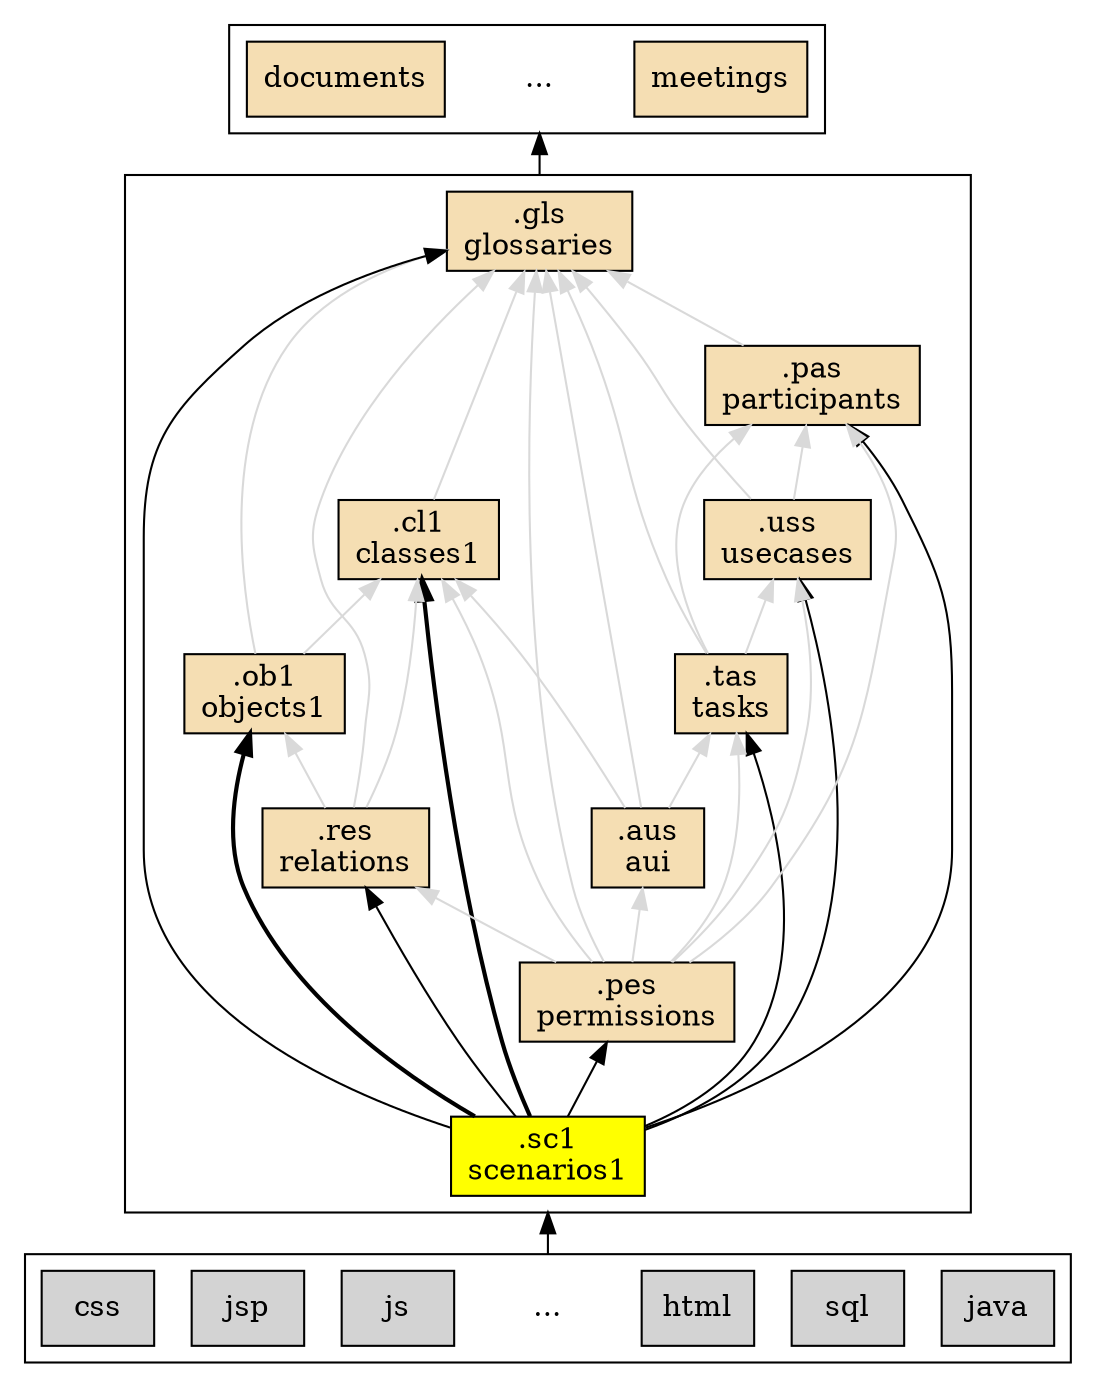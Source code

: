     digraph G {
      graph [
        rankdir = BT,
        compound = true ]
      node [fillcolor=wheat, style="filled" , shape=box] ;

      subgraph clusterRequirements {
          meetings ;
          moreDoc [label="...", fillcolor=white, color=white]
          documents ;

      }
      subgraph clusterModels {
      gl [fillcolor=wheat, label=".gls\nglossaries", penwidth=1] ;
      cl [fillcolor=wheat, label=".cl1\nclasses1", penwidth=1] ;
      ob [fillcolor=wheat, label=".ob1\nobjects1",  penwidth=1] ;
      sc [fillcolor=yellow, label=".sc1\nscenarios1",  penwidth=1] ;
      us [fillcolor=wheat, label=".uss\nusecases", penwidth=1] ;
      pe [fillcolor=wheat, label=".pes\npermissions", penwidth=1] ;
      re [fillcolor=wheat, label=".res\nrelations", penwidth=1] ;
      ta [fillcolor=wheat, label=".tas\ntasks", penwidth=1] ;
      pa [fillcolor=wheat, label=".pas\nparticipants", penwidth=1] ;
      au [fillcolor=wheat, label=".aus\naui", penwidth=1] ;
      cl -> gl [penwidth=1, color=grey85];
      ob -> gl [penwidth=1, color=grey85];
      ob -> cl [penwidth=1, color=grey85];
      re -> ob [penwidth=1, color=grey85];
      re -> cl [penwidth=1, color=grey85];
      re -> gl [penwidth=1, color=grey85]
      pa -> gl [penwidth=1, color=grey85]
      us -> gl [penwidth=1, color=grey85]
      us -> pa [penwidth=1, color=grey85];
      ta -> pa [penwidth=1, color=grey85];
      ta -> gl [penwidth=1, color=grey85];
      ta -> us [penwidth=1, color=grey85];
      au -> ta [penwidth=1, color=grey85];
      au -> gl [penwidth=1, color=grey85]
      au -> cl [penwidth=1, color=grey85];
      pe -> gl [penwidth=1, color=grey85]
      pe -> re [penwidth=1, color=grey85];
      pe -> cl [penwidth=1, color=grey85];
      pe -> ta [penwidth=1, color=grey85];
      pe -> us [penwidth=1, color=grey85];
      pe -> pa [penwidth=1, color=grey85];
      pe -> au [penwidth=1, color=grey85];
      sc -> cl [penwidth=2, color=black];
      sc -> re [penwidth=1, color=black];
      sc -> ob [penwidth=2, color=black];
      sc -> pa [penwidth=1, color=black];
      sc -> us [penwidth=1, color=black];
      sc -> ta [penwidth=1, color=black];
      sc -> pe [penwidth=1, color=black];
      sc -> gl [penwidth=1, color=black];

      /*
      sql -> re ;
      java -> cl ;
      java -> sql ;
      html -> au ;
    */
     }
     subgraph clusterImplementation {
         java [fillcolor=lightgrey] ;
         sql [fillcolor=lightgrey];
         html [fillcolor=lightgrey];
         moreImpl [label="...", fillcolor=white, color=white] ;
         js [fillcolor=lightgrey];
         jsp [fillcolor=lightgrey];
         css [fillcolor=lightgrey];

     }
      // requirements [width=2, color=white, fontcolor=grey28, fillcolor=grey90] ;

      gl -> moreDoc [ltail=clusterModels, lhead=clusterRequirements];
      moreImpl -> sc [ltail=clusterImplementation, lhead=clusterModels];

    }
